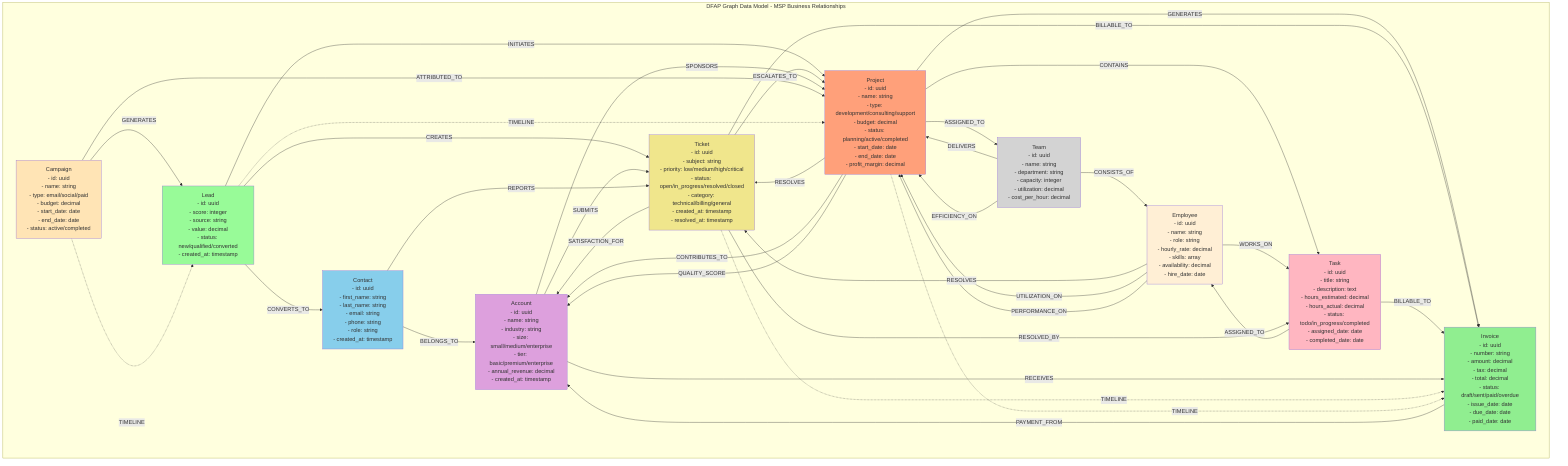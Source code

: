 graph TB
  subgraph "DFAP Graph Data Model - MSP Business Relationships"
    %% Core Business Entities
    Campaign[Campaign<br/>- id: uuid<br/>- name: string<br/>- type: email/social/paid<br/>- budget: decimal<br/>- start_date: date<br/>- end_date: date<br/>- status: active/completed]
    
    Lead[Lead<br/>- id: uuid<br/>- score: integer<br/>- source: string<br/>- value: decimal<br/>- status: new/qualified/converted<br/>- created_at: timestamp]
    
    Contact[Contact<br/>- id: uuid<br/>- first_name: string<br/>- last_name: string<br/>- email: string<br/>- phone: string<br/>- role: string<br/>- created_at: timestamp]
    
    Account[Account<br/>- id: uuid<br/>- name: string<br/>- industry: string<br/>- size: small/medium/enterprise<br/>- tier: basic/premium/enterprise<br/>- annual_revenue: decimal<br/>- created_at: timestamp]
    
    Ticket[Ticket<br/>- id: uuid<br/>- subject: string<br/>- priority: low/medium/high/critical<br/>- status: open/in_progress/resolved/closed<br/>- category: technical/billing/general<br/>- created_at: timestamp<br/>- resolved_at: timestamp]
    
    Project[Project<br/>- id: uuid<br/>- name: string<br/>- type: development/consulting/support<br/>- budget: decimal<br/>- status: planning/active/completed<br/>- start_date: date<br/>- end_date: date<br/>- profit_margin: decimal]
    
    Invoice[Invoice<br/>- id: uuid<br/>- number: string<br/>- amount: decimal<br/>- tax: decimal<br/>- total: decimal<br/>- status: draft/sent/paid/overdue<br/>- issue_date: date<br/>- due_date: date<br/>- paid_date: date]
    
    Task[Task<br/>- id: uuid<br/>- title: string<br/>- description: text<br/>- hours_estimated: decimal<br/>- hours_actual: decimal<br/>- status: todo/in_progress/completed<br/>- assigned_date: date<br/>- completed_date: date]
    
    Team[Team<br/>- id: uuid<br/>- name: string<br/>- department: string<br/>- capacity: integer<br/>- utilization: decimal<br/>- cost_per_hour: decimal]
    
    Employee[Employee<br/>- id: uuid<br/>- name: string<br/>- role: string<br/>- hourly_rate: decimal<br/>- skills: array<br/>- availability: decimal<br/>- hire_date: date]
  end
  
  %% Business Flow Relationships
  Campaign -->|GENERATES| Lead
  Lead -->|CONVERTS_TO| Contact
  Contact -->|BELONGS_TO| Account
  Lead -->|CREATES| Ticket
  Account -->|SUBMITS| Ticket
  Contact -->|REPORTS| Ticket
  
  %% Project Creation Relationships
  Lead -->|INITIATES| Project
  Ticket -->|ESCALATES_TO| Project
  Account -->|SPONSORS| Project
  
  %% Resource and Team Relationships
  Project -->|ASSIGNED_TO| Team
  Team -->|CONSISTS_OF| Employee
  Project -->|CONTAINS| Task
  Task -->|ASSIGNED_TO| Employee
  Employee -->|WORKS_ON| Task
  
  %% Financial Relationships
  Project -->|GENERATES| Invoice
  Ticket -->|BILLABLE_TO| Invoice
  Task -->|BILLABLE_TO| Invoice
  Account -->|RECEIVES| Invoice
  Invoice -->|PAYMENT_FROM| Account
  
  %% Support and Resolution Relationships
  Ticket -->|RESOLVED_BY| Task
  Project -->|RESOLVES| Ticket
  Employee -->|RESOLVES| Ticket
  
  %% Analytics and Performance Relationships
  Campaign -->|ATTRIBUTED_TO| Project
  Project -->|CONTRIBUTES_TO| Account
  Employee -->|UTILIZATION_ON| Project
  Team -->|DELIVERS| Project
  
  %% Temporal Relationships (for analytics)
  Lead -.->|TIMELINE| Project
  Ticket -.->|TIMELINE| Invoice
  Project -.->|TIMELINE| Invoice
  Campaign -.->|TIMELINE| Lead
  
  %% Quality and Performance Metrics
  Project -->|QUALITY_SCORE| Account
  Employee -->|PERFORMANCE_ON| Project
  Team -->|EFFICIENCY_ON| Project
  Ticket -->|SATISFACTION_FOR| Account
  
  style Campaign fill:#FFE4B5
  style Lead fill:#98FB98  
  style Contact fill:#87CEEB
  style Account fill:#DDA0DD
  style Ticket fill:#F0E68C
  style Project fill:#FFA07A
  style Invoice fill:#90EE90
  style Task fill:#FFB6C1
  style Team fill:#D3D3D3
  style Employee fill:#FFEFD5